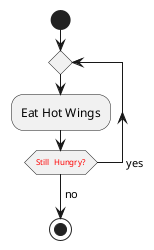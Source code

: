 {
  "sha1": "eh5mk6fs5kcnt9l1jlrvw5y71dzy63g",
  "insertion": {
    "when": "2024-06-01T09:03:04.431Z",
    "user": "plantuml@gmail.com"
  }
}
@startuml

skinparam ActivityDiamondFontSize 8
skinparam ActivityDiamondFontColor #ff0000

start
repeat
  :Eat Hot Wings;
repeat while (Still  Hungry?) -> yes
-> no;
stop


@enduml
